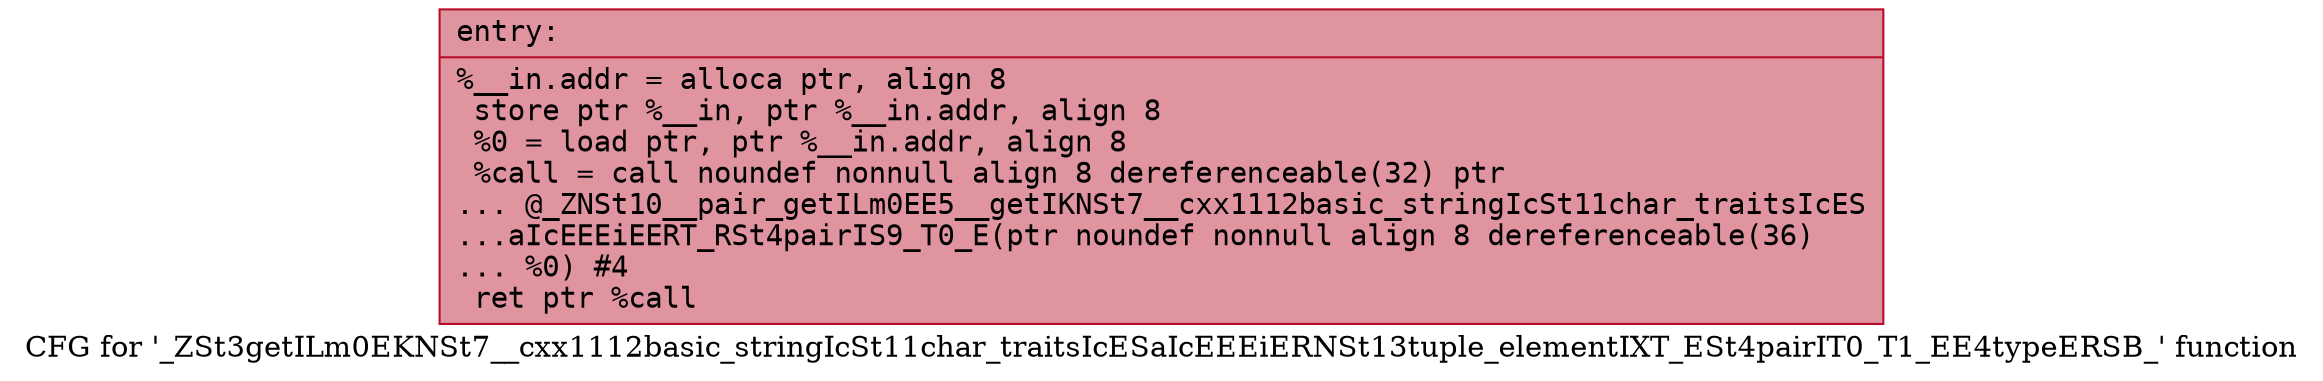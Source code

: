 digraph "CFG for '_ZSt3getILm0EKNSt7__cxx1112basic_stringIcSt11char_traitsIcESaIcEEEiERNSt13tuple_elementIXT_ESt4pairIT0_T1_EE4typeERSB_' function" {
	label="CFG for '_ZSt3getILm0EKNSt7__cxx1112basic_stringIcSt11char_traitsIcESaIcEEEiERNSt13tuple_elementIXT_ESt4pairIT0_T1_EE4typeERSB_' function";

	Node0x55c7e0a5f990 [shape=record,color="#b70d28ff", style=filled, fillcolor="#b70d2870" fontname="Courier",label="{entry:\l|  %__in.addr = alloca ptr, align 8\l  store ptr %__in, ptr %__in.addr, align 8\l  %0 = load ptr, ptr %__in.addr, align 8\l  %call = call noundef nonnull align 8 dereferenceable(32) ptr\l... @_ZNSt10__pair_getILm0EE5__getIKNSt7__cxx1112basic_stringIcSt11char_traitsIcES\l...aIcEEEiEERT_RSt4pairIS9_T0_E(ptr noundef nonnull align 8 dereferenceable(36)\l... %0) #4\l  ret ptr %call\l}"];
}
